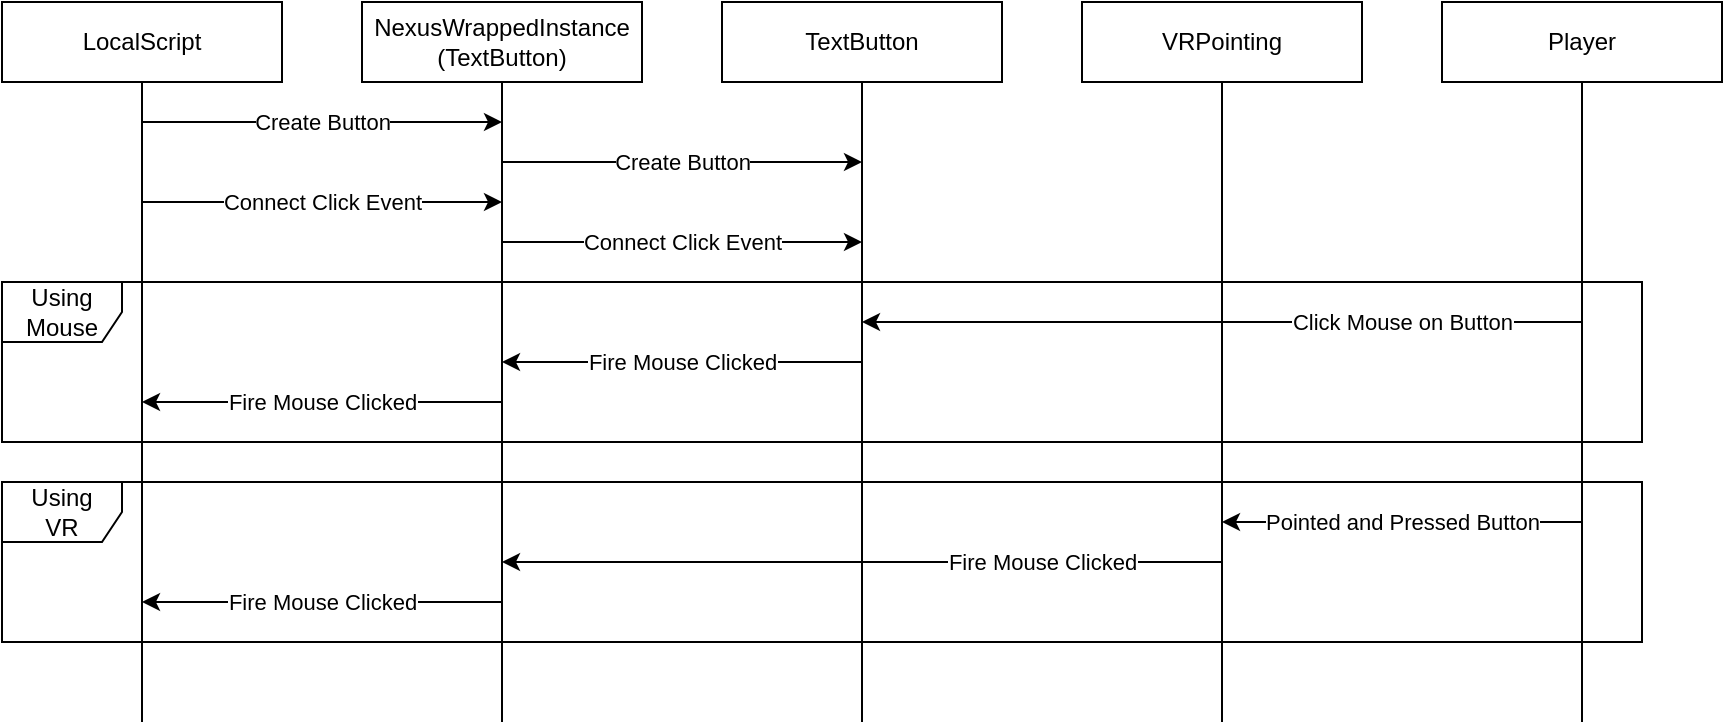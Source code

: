 <mxfile version="13.10.7" type="device"><diagram id="XHHbzvNvAD3F0R1yW3V1" name="Page-1"><mxGraphModel dx="1178" dy="641" grid="1" gridSize="10" guides="1" tooltips="1" connect="1" arrows="1" fold="1" page="1" pageScale="1" pageWidth="850" pageHeight="1100" math="0" shadow="0"><root><mxCell id="0"/><mxCell id="1" parent="0"/><mxCell id="yJjbj38u2qUdR27NWU8--5" style="edgeStyle=orthogonalEdgeStyle;rounded=0;orthogonalLoop=1;jettySize=auto;html=1;endArrow=none;endFill=0;" edge="1" parent="1" source="yJjbj38u2qUdR27NWU8--1"><mxGeometry relative="1" as="geometry"><mxPoint x="90" y="440" as="targetPoint"/></mxGeometry></mxCell><mxCell id="yJjbj38u2qUdR27NWU8--1" value="LocalScript" style="rounded=0;whiteSpace=wrap;html=1;" vertex="1" parent="1"><mxGeometry x="20" y="80" width="140" height="40" as="geometry"/></mxCell><mxCell id="yJjbj38u2qUdR27NWU8--6" style="edgeStyle=orthogonalEdgeStyle;rounded=0;orthogonalLoop=1;jettySize=auto;html=1;endArrow=none;endFill=0;" edge="1" parent="1" source="yJjbj38u2qUdR27NWU8--2"><mxGeometry relative="1" as="geometry"><mxPoint x="270" y="440" as="targetPoint"/></mxGeometry></mxCell><mxCell id="yJjbj38u2qUdR27NWU8--2" value="NexusWrappedInstance&lt;br&gt;(TextButton)" style="rounded=0;whiteSpace=wrap;html=1;" vertex="1" parent="1"><mxGeometry x="200" y="80" width="140" height="40" as="geometry"/></mxCell><mxCell id="yJjbj38u2qUdR27NWU8--7" style="edgeStyle=orthogonalEdgeStyle;rounded=0;orthogonalLoop=1;jettySize=auto;html=1;endArrow=none;endFill=0;" edge="1" parent="1" source="yJjbj38u2qUdR27NWU8--3"><mxGeometry relative="1" as="geometry"><mxPoint x="450" y="440" as="targetPoint"/></mxGeometry></mxCell><mxCell id="yJjbj38u2qUdR27NWU8--3" value="TextButton" style="rounded=0;whiteSpace=wrap;html=1;" vertex="1" parent="1"><mxGeometry x="380" y="80" width="140" height="40" as="geometry"/></mxCell><mxCell id="yJjbj38u2qUdR27NWU8--8" style="edgeStyle=orthogonalEdgeStyle;rounded=0;orthogonalLoop=1;jettySize=auto;html=1;endArrow=none;endFill=0;" edge="1" parent="1" source="yJjbj38u2qUdR27NWU8--4"><mxGeometry relative="1" as="geometry"><mxPoint x="630" y="440" as="targetPoint"/></mxGeometry></mxCell><mxCell id="yJjbj38u2qUdR27NWU8--4" value="VRPointing" style="rounded=0;whiteSpace=wrap;html=1;" vertex="1" parent="1"><mxGeometry x="560" y="80" width="140" height="40" as="geometry"/></mxCell><mxCell id="yJjbj38u2qUdR27NWU8--9" value="" style="endArrow=classic;html=1;" edge="1" parent="1"><mxGeometry width="50" height="50" relative="1" as="geometry"><mxPoint x="90" y="140" as="sourcePoint"/><mxPoint x="270" y="140" as="targetPoint"/></mxGeometry></mxCell><mxCell id="yJjbj38u2qUdR27NWU8--10" value="Create Button" style="edgeLabel;html=1;align=center;verticalAlign=middle;resizable=0;points=[];" vertex="1" connectable="0" parent="yJjbj38u2qUdR27NWU8--9"><mxGeometry x="0.187" y="-2" relative="1" as="geometry"><mxPoint x="-16.86" y="-2" as="offset"/></mxGeometry></mxCell><mxCell id="yJjbj38u2qUdR27NWU8--11" value="" style="endArrow=classic;html=1;" edge="1" parent="1"><mxGeometry width="50" height="50" relative="1" as="geometry"><mxPoint x="270" y="160" as="sourcePoint"/><mxPoint x="450" y="160" as="targetPoint"/></mxGeometry></mxCell><mxCell id="yJjbj38u2qUdR27NWU8--12" value="Create Button" style="edgeLabel;html=1;align=center;verticalAlign=middle;resizable=0;points=[];" vertex="1" connectable="0" parent="yJjbj38u2qUdR27NWU8--11"><mxGeometry x="0.187" y="-2" relative="1" as="geometry"><mxPoint x="-16.86" y="-2" as="offset"/></mxGeometry></mxCell><mxCell id="yJjbj38u2qUdR27NWU8--13" value="" style="endArrow=classic;html=1;" edge="1" parent="1"><mxGeometry width="50" height="50" relative="1" as="geometry"><mxPoint x="90" y="180" as="sourcePoint"/><mxPoint x="270" y="180" as="targetPoint"/></mxGeometry></mxCell><mxCell id="yJjbj38u2qUdR27NWU8--14" value="Connect Click Event" style="edgeLabel;html=1;align=center;verticalAlign=middle;resizable=0;points=[];" vertex="1" connectable="0" parent="yJjbj38u2qUdR27NWU8--13"><mxGeometry x="0.187" y="-2" relative="1" as="geometry"><mxPoint x="-16.86" y="-2" as="offset"/></mxGeometry></mxCell><mxCell id="yJjbj38u2qUdR27NWU8--15" value="" style="endArrow=classic;html=1;" edge="1" parent="1"><mxGeometry width="50" height="50" relative="1" as="geometry"><mxPoint x="270" y="200" as="sourcePoint"/><mxPoint x="450" y="200" as="targetPoint"/></mxGeometry></mxCell><mxCell id="yJjbj38u2qUdR27NWU8--16" value="Connect Click Event" style="edgeLabel;html=1;align=center;verticalAlign=middle;resizable=0;points=[];" vertex="1" connectable="0" parent="yJjbj38u2qUdR27NWU8--15"><mxGeometry x="0.187" y="-2" relative="1" as="geometry"><mxPoint x="-16.86" y="-2" as="offset"/></mxGeometry></mxCell><mxCell id="yJjbj38u2qUdR27NWU8--17" value="Using Mouse" style="shape=umlFrame;whiteSpace=wrap;html=1;" vertex="1" parent="1"><mxGeometry x="20" y="220" width="820" height="80" as="geometry"/></mxCell><mxCell id="yJjbj38u2qUdR27NWU8--18" value="" style="endArrow=classic;html=1;" edge="1" parent="1"><mxGeometry width="50" height="50" relative="1" as="geometry"><mxPoint x="450" y="260" as="sourcePoint"/><mxPoint x="270" y="260" as="targetPoint"/></mxGeometry></mxCell><mxCell id="yJjbj38u2qUdR27NWU8--19" value="Fire Mouse Clicked" style="edgeLabel;html=1;align=center;verticalAlign=middle;resizable=0;points=[];" vertex="1" connectable="0" parent="yJjbj38u2qUdR27NWU8--18"><mxGeometry x="0.187" y="-2" relative="1" as="geometry"><mxPoint x="16.86" y="2" as="offset"/></mxGeometry></mxCell><mxCell id="yJjbj38u2qUdR27NWU8--20" value="" style="endArrow=classic;html=1;" edge="1" parent="1"><mxGeometry width="50" height="50" relative="1" as="geometry"><mxPoint x="270" y="280" as="sourcePoint"/><mxPoint x="90" y="280" as="targetPoint"/></mxGeometry></mxCell><mxCell id="yJjbj38u2qUdR27NWU8--21" value="Fire Mouse Clicked" style="edgeLabel;html=1;align=center;verticalAlign=middle;resizable=0;points=[];" vertex="1" connectable="0" parent="yJjbj38u2qUdR27NWU8--20"><mxGeometry x="0.187" y="-2" relative="1" as="geometry"><mxPoint x="16.86" y="2" as="offset"/></mxGeometry></mxCell><mxCell id="yJjbj38u2qUdR27NWU8--22" style="edgeStyle=orthogonalEdgeStyle;rounded=0;orthogonalLoop=1;jettySize=auto;html=1;endArrow=none;endFill=0;" edge="1" parent="1" source="yJjbj38u2qUdR27NWU8--23"><mxGeometry relative="1" as="geometry"><mxPoint x="810" y="440" as="targetPoint"/></mxGeometry></mxCell><mxCell id="yJjbj38u2qUdR27NWU8--23" value="Player" style="rounded=0;whiteSpace=wrap;html=1;" vertex="1" parent="1"><mxGeometry x="740" y="80" width="140" height="40" as="geometry"/></mxCell><mxCell id="yJjbj38u2qUdR27NWU8--24" value="" style="endArrow=classic;html=1;" edge="1" parent="1"><mxGeometry width="50" height="50" relative="1" as="geometry"><mxPoint x="810" y="240" as="sourcePoint"/><mxPoint x="450" y="240" as="targetPoint"/></mxGeometry></mxCell><mxCell id="yJjbj38u2qUdR27NWU8--25" value="Click Mouse on Button" style="edgeLabel;html=1;align=center;verticalAlign=middle;resizable=0;points=[];" vertex="1" connectable="0" parent="yJjbj38u2qUdR27NWU8--24"><mxGeometry x="0.187" y="-2" relative="1" as="geometry"><mxPoint x="123.71" y="2" as="offset"/></mxGeometry></mxCell><mxCell id="yJjbj38u2qUdR27NWU8--28" value="Using&lt;br&gt;VR" style="shape=umlFrame;whiteSpace=wrap;html=1;" vertex="1" parent="1"><mxGeometry x="20" y="320" width="820" height="80" as="geometry"/></mxCell><mxCell id="yJjbj38u2qUdR27NWU8--32" value="" style="endArrow=classic;html=1;" edge="1" parent="1"><mxGeometry width="50" height="50" relative="1" as="geometry"><mxPoint x="810" y="340" as="sourcePoint"/><mxPoint x="630" y="340" as="targetPoint"/></mxGeometry></mxCell><mxCell id="yJjbj38u2qUdR27NWU8--33" value="Pointed and Pressed Button" style="edgeLabel;html=1;align=center;verticalAlign=middle;resizable=0;points=[];" vertex="1" connectable="0" parent="yJjbj38u2qUdR27NWU8--32"><mxGeometry x="0.187" y="-2" relative="1" as="geometry"><mxPoint x="16.86" y="2" as="offset"/></mxGeometry></mxCell><mxCell id="yJjbj38u2qUdR27NWU8--38" value="" style="endArrow=classic;html=1;" edge="1" parent="1"><mxGeometry width="50" height="50" relative="1" as="geometry"><mxPoint x="630" y="360" as="sourcePoint"/><mxPoint x="270" y="360" as="targetPoint"/></mxGeometry></mxCell><mxCell id="yJjbj38u2qUdR27NWU8--39" value="Fire Mouse Clicked" style="edgeLabel;html=1;align=center;verticalAlign=middle;resizable=0;points=[];" vertex="1" connectable="0" parent="yJjbj38u2qUdR27NWU8--38"><mxGeometry x="0.187" y="-2" relative="1" as="geometry"><mxPoint x="123.71" y="2" as="offset"/></mxGeometry></mxCell><mxCell id="yJjbj38u2qUdR27NWU8--40" value="" style="endArrow=classic;html=1;" edge="1" parent="1"><mxGeometry width="50" height="50" relative="1" as="geometry"><mxPoint x="270" y="380" as="sourcePoint"/><mxPoint x="90" y="380" as="targetPoint"/></mxGeometry></mxCell><mxCell id="yJjbj38u2qUdR27NWU8--41" value="Fire Mouse Clicked" style="edgeLabel;html=1;align=center;verticalAlign=middle;resizable=0;points=[];" vertex="1" connectable="0" parent="yJjbj38u2qUdR27NWU8--40"><mxGeometry x="0.187" y="-2" relative="1" as="geometry"><mxPoint x="16.86" y="2" as="offset"/></mxGeometry></mxCell></root></mxGraphModel></diagram></mxfile>